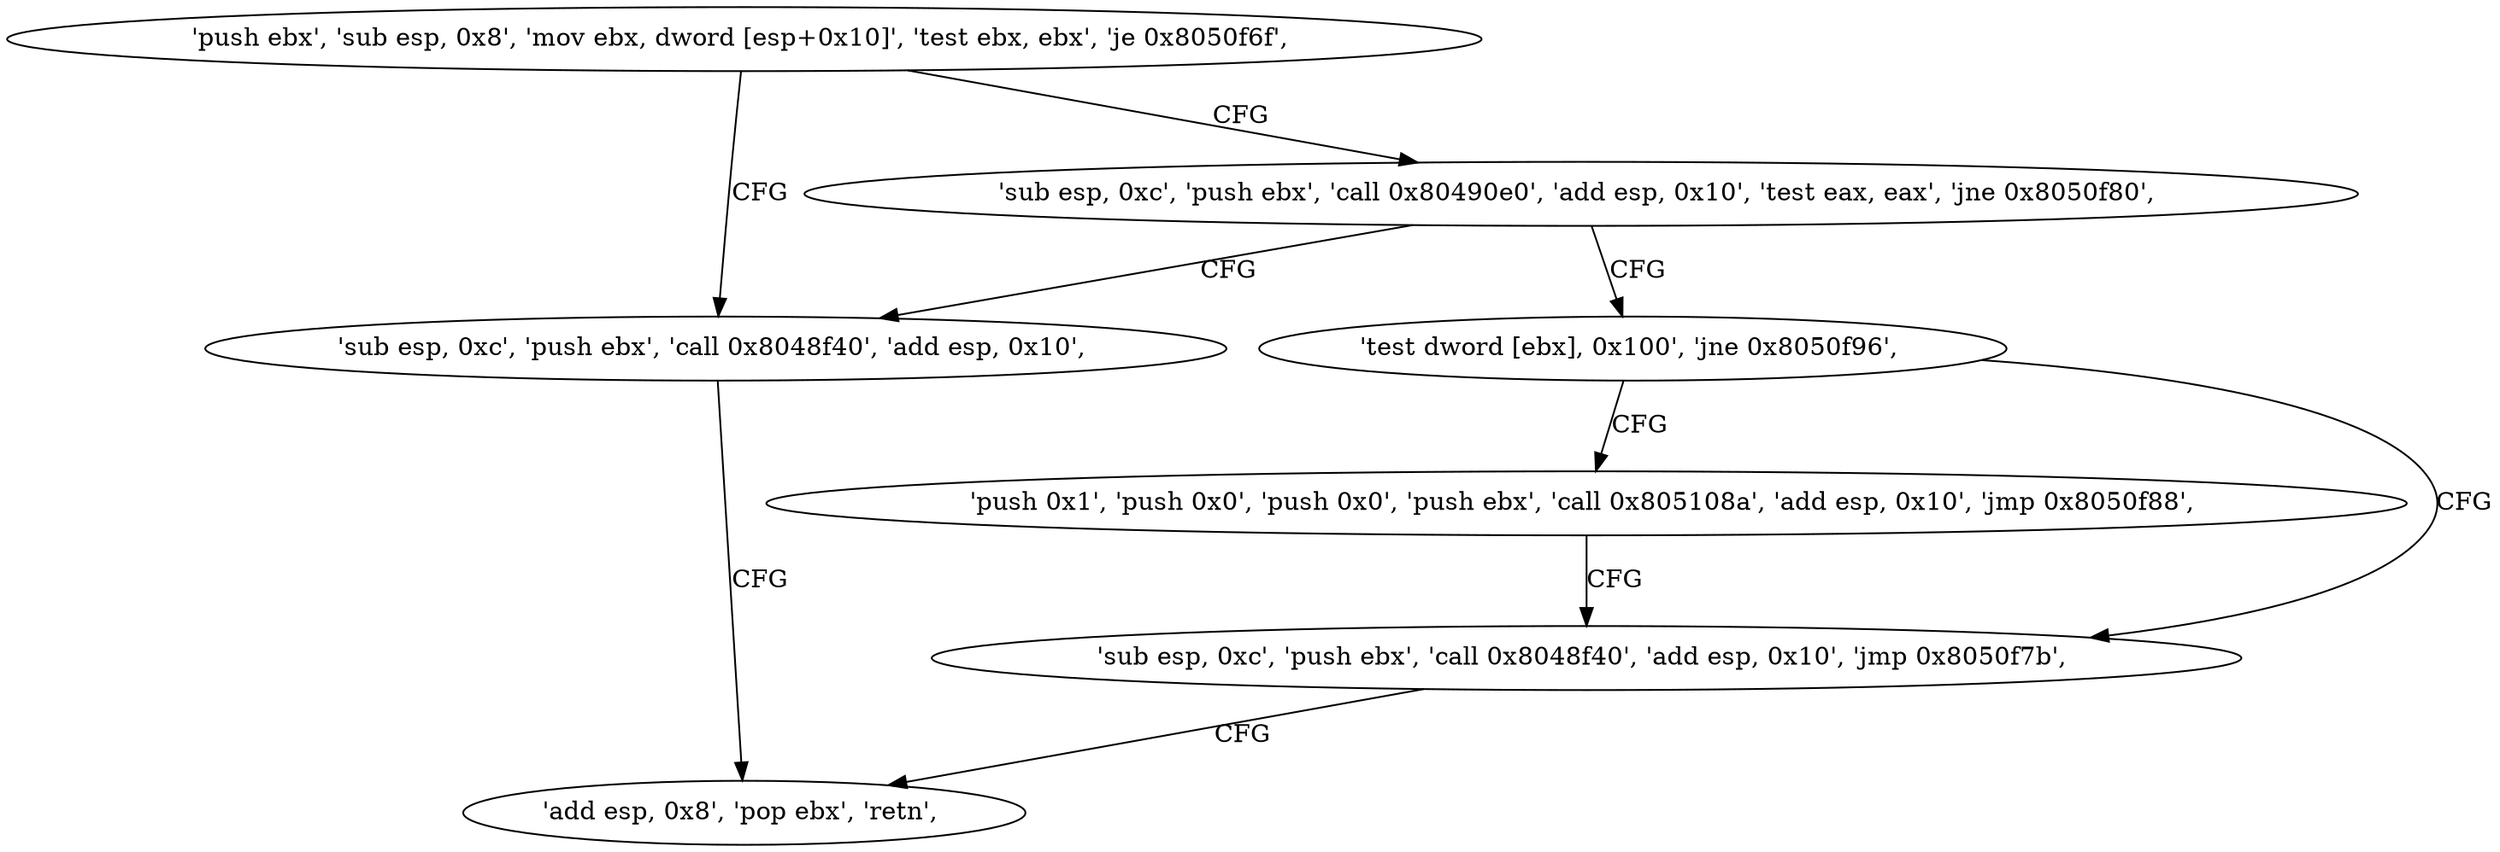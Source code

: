 digraph "func" {
"134549331" [label = "'push ebx', 'sub esp, 0x8', 'mov ebx, dword [esp+0x10]', 'test ebx, ebx', 'je 0x8050f6f', " ]
"134549359" [label = "'sub esp, 0xc', 'push ebx', 'call 0x8048f40', 'add esp, 0x10', " ]
"134549343" [label = "'sub esp, 0xc', 'push ebx', 'call 0x80490e0', 'add esp, 0x10', 'test eax, eax', 'jne 0x8050f80', " ]
"134549371" [label = "'add esp, 0x8', 'pop ebx', 'retn', " ]
"134549376" [label = "'test dword [ebx], 0x100', 'jne 0x8050f96', " ]
"134549398" [label = "'push 0x1', 'push 0x0', 'push 0x0', 'push ebx', 'call 0x805108a', 'add esp, 0x10', 'jmp 0x8050f88', " ]
"134549384" [label = "'sub esp, 0xc', 'push ebx', 'call 0x8048f40', 'add esp, 0x10', 'jmp 0x8050f7b', " ]
"134549331" -> "134549359" [ label = "CFG" ]
"134549331" -> "134549343" [ label = "CFG" ]
"134549359" -> "134549371" [ label = "CFG" ]
"134549343" -> "134549376" [ label = "CFG" ]
"134549343" -> "134549359" [ label = "CFG" ]
"134549376" -> "134549398" [ label = "CFG" ]
"134549376" -> "134549384" [ label = "CFG" ]
"134549398" -> "134549384" [ label = "CFG" ]
"134549384" -> "134549371" [ label = "CFG" ]
}
